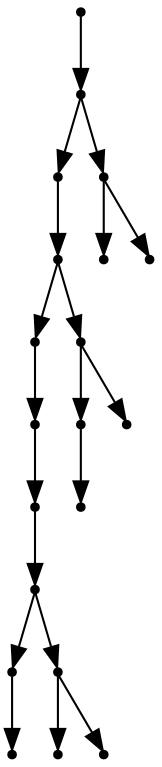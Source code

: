 digraph {
  19 [shape=point];
  18 [shape=point];
  14 [shape=point];
  13 [shape=point];
  8 [shape=point];
  7 [shape=point];
  6 [shape=point];
  5 [shape=point];
  1 [shape=point];
  0 [shape=point];
  4 [shape=point];
  2 [shape=point];
  3 [shape=point];
  12 [shape=point];
  10 [shape=point];
  9 [shape=point];
  11 [shape=point];
  17 [shape=point];
  15 [shape=point];
  16 [shape=point];
19 -> 18;
18 -> 14;
14 -> 13;
13 -> 8;
8 -> 7;
7 -> 6;
6 -> 5;
5 -> 1;
1 -> 0;
5 -> 4;
4 -> 2;
4 -> 3;
13 -> 12;
12 -> 10;
10 -> 9;
12 -> 11;
18 -> 17;
17 -> 15;
17 -> 16;
}
